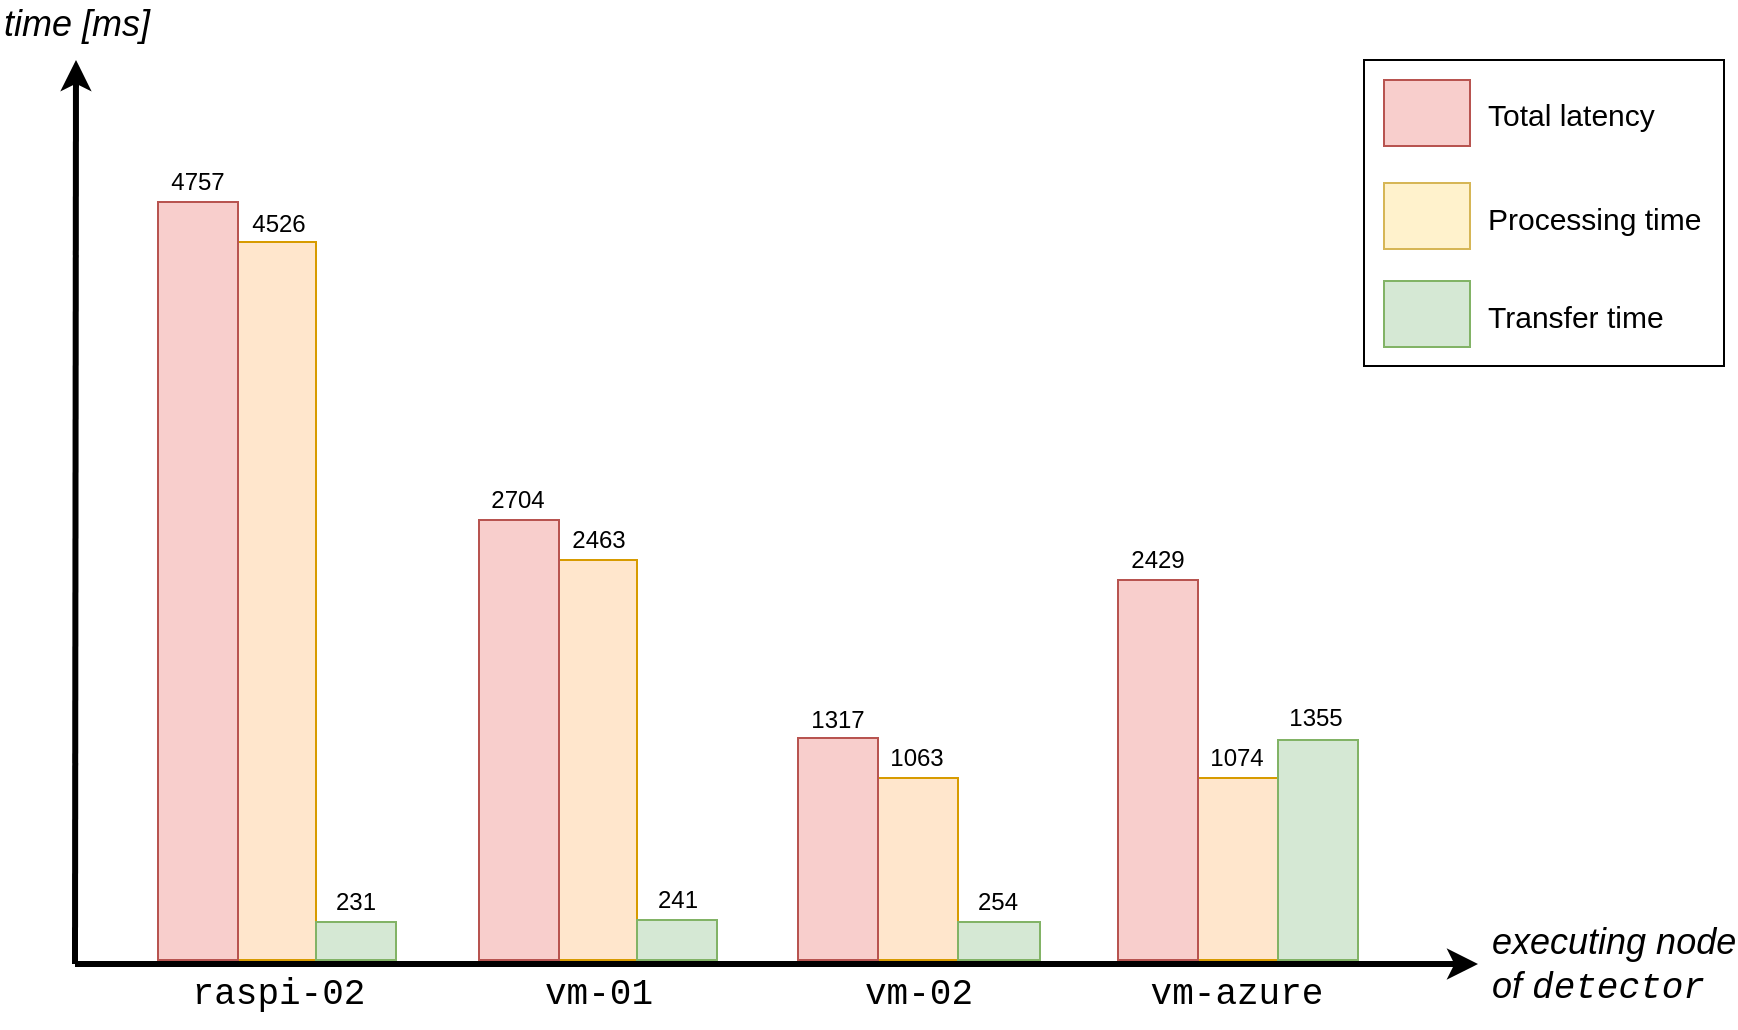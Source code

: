 <mxfile version="11.3.0" type="device" pages="1"><diagram id="07fea595-8f29-1299-0266-81d95cde20df" name="Page-1"><mxGraphModel dx="-1232" dy="176" grid="1" gridSize="10" guides="1" tooltips="1" connect="1" arrows="1" fold="0" page="1" pageScale="1" pageWidth="1169" pageHeight="827" background="#ffffff" math="0" shadow="0"><root><mxCell id="0"/><mxCell id="1" parent="0"/><mxCell id="723" value="" style="whiteSpace=wrap;fillColor=#ffe6cc;gradientDirection=east;strokeColor=#d79b00;html=1;" parent="1" vertex="1"><mxGeometry x="2480" y="1241" width="39" height="359" as="geometry"/></mxCell><mxCell id="727" value="" style="edgeStyle=none;html=1;fontColor=#000000;strokeWidth=3;strokeColor=#000000;" parent="1" edge="1"><mxGeometry width="100" height="100" relative="1" as="geometry"><mxPoint x="2398.5" y="1602" as="sourcePoint"/><mxPoint x="2399" y="1150" as="targetPoint"/></mxGeometry></mxCell><mxCell id="734" value="" style="edgeStyle=none;html=1;fontColor=#000000;strokeWidth=3;strokeColor=#000000;" parent="1" edge="1"><mxGeometry width="100" height="100" relative="1" as="geometry"><mxPoint x="2398.5" y="1602" as="sourcePoint"/><mxPoint x="3100" y="1602" as="targetPoint"/></mxGeometry></mxCell><mxCell id="735" value="executing node&lt;br&gt;of &lt;font face=&quot;Courier New&quot;&gt;detector&lt;/font&gt;" style="text;spacingTop=-5;html=1;fontSize=18;fontStyle=2;fontColor=#000000;strokeColor=none;" parent="1" vertex="1"><mxGeometry x="3105" y="1578.5" width="100" height="51" as="geometry"/></mxCell><mxCell id="736" value="raspi-02" style="text;spacingTop=-5;align=center;verticalAlign=middle;fontStyle=0;html=1;fontSize=18;fontColor=#000000;strokeColor=none;fontFamily=Courier New;" parent="1" vertex="1"><mxGeometry x="2465" y="1604" width="70" height="30" as="geometry"/></mxCell><mxCell id="737" value="vm-01" style="text;spacingTop=-5;align=center;verticalAlign=middle;fontStyle=0;html=1;fontSize=18;fontColor=#000000;strokeColor=none;fontFamily=Courier New;" parent="1" vertex="1"><mxGeometry x="2630" y="1604" width="60" height="30" as="geometry"/></mxCell><mxCell id="738" value="vm-02" style="text;spacingTop=-5;align=center;verticalAlign=middle;fontStyle=0;html=1;fontSize=18;fontColor=#000000;strokeColor=none;fontFamily=Courier New;" parent="1" vertex="1"><mxGeometry x="2795" y="1604" width="50" height="30" as="geometry"/></mxCell><mxCell id="745" value="time [ms]" style="text;spacingTop=-5;html=1;fontSize=18;fontStyle=2;fontColor=#000000;" parent="1" vertex="1"><mxGeometry x="2361" y="1120" width="80" height="20" as="geometry"/></mxCell><mxCell id="752" value="vm-azure" style="text;spacingTop=-5;align=center;verticalAlign=middle;fontStyle=0;html=1;fontSize=18;fontColor=#000000;strokeColor=none;fontFamily=Courier New;" parent="1" vertex="1"><mxGeometry x="2937.5" y="1604" width="83" height="30" as="geometry"/></mxCell><mxCell id="hRJcA0MZrvhXxKCgw7tp-752" value="" style="whiteSpace=wrap;fillColor=#d5e8d4;gradientDirection=east;strokeColor=#82b366;html=1;" parent="1" vertex="1"><mxGeometry x="2519" y="1581" width="40" height="19" as="geometry"/></mxCell><mxCell id="hRJcA0MZrvhXxKCgw7tp-753" value="" style="whiteSpace=wrap;fillColor=#f8cecc;gradientDirection=east;strokeColor=#b85450;html=1;" parent="1" vertex="1"><mxGeometry x="2440" y="1221" width="40" height="379" as="geometry"/></mxCell><mxCell id="hRJcA0MZrvhXxKCgw7tp-772" value="" style="rounded=0;whiteSpace=wrap;html=1;fontFamily=Courier New;fillColor=none;container=1;" parent="1" vertex="1"><mxGeometry x="3043" y="1150" width="180" height="153" as="geometry"/></mxCell><mxCell id="743" value="Processing time" style="text;spacingTop=-5;html=1;fontColor=#000000;fontSize=15;" parent="hRJcA0MZrvhXxKCgw7tp-772" vertex="1"><mxGeometry x="60" y="68.5" width="110" height="20" as="geometry"/></mxCell><mxCell id="744" value="Transfer time" style="text;spacingTop=-5;html=1;fontColor=#000000;fontSize=15;" parent="hRJcA0MZrvhXxKCgw7tp-772" vertex="1"><mxGeometry x="60" y="117.5" width="90" height="20" as="geometry"/></mxCell><mxCell id="hRJcA0MZrvhXxKCgw7tp-756" value="" style="whiteSpace=wrap;fillColor=#fff2cc;gradientDirection=east;strokeColor=#d6b656;html=1;" parent="hRJcA0MZrvhXxKCgw7tp-772" vertex="1"><mxGeometry x="10" y="61.5" width="43" height="33" as="geometry"/></mxCell><mxCell id="hRJcA0MZrvhXxKCgw7tp-757" value="" style="whiteSpace=wrap;fillColor=#d5e8d4;gradientDirection=east;strokeColor=#82b366;html=1;" parent="hRJcA0MZrvhXxKCgw7tp-772" vertex="1"><mxGeometry x="10" y="110.5" width="43" height="33" as="geometry"/></mxCell><mxCell id="hRJcA0MZrvhXxKCgw7tp-758" value="" style="whiteSpace=wrap;fillColor=#f8cecc;gradientDirection=east;strokeColor=#b85450;html=1;" parent="hRJcA0MZrvhXxKCgw7tp-772" vertex="1"><mxGeometry x="10" y="10" width="43" height="33" as="geometry"/></mxCell><mxCell id="hRJcA0MZrvhXxKCgw7tp-771" value="Total latency" style="text;spacingTop=-5;html=1;fontColor=#000000;fontSize=15;" parent="hRJcA0MZrvhXxKCgw7tp-772" vertex="1"><mxGeometry x="60" y="17" width="100" height="20" as="geometry"/></mxCell><mxCell id="hRJcA0MZrvhXxKCgw7tp-778" value="4526" style="text;html=1;strokeColor=none;fillColor=none;align=center;verticalAlign=middle;whiteSpace=wrap;rounded=0;fontFamily=Helvetica;" parent="1" vertex="1"><mxGeometry x="2481" y="1222" width="39" height="20" as="geometry"/></mxCell><mxCell id="hRJcA0MZrvhXxKCgw7tp-779" value="231" style="text;html=1;strokeColor=none;fillColor=none;align=center;verticalAlign=middle;whiteSpace=wrap;rounded=0;fontFamily=Helvetica;" parent="1" vertex="1"><mxGeometry x="2519" y="1560.5" width="40" height="20" as="geometry"/></mxCell><mxCell id="hRJcA0MZrvhXxKCgw7tp-780" value="4757" style="text;html=1;strokeColor=none;fillColor=none;align=center;verticalAlign=middle;whiteSpace=wrap;rounded=0;fontFamily=Helvetica;" parent="1" vertex="1"><mxGeometry x="2440" y="1201" width="40" height="20" as="geometry"/></mxCell><mxCell id="hRJcA0MZrvhXxKCgw7tp-781" value="2463" style="text;html=1;strokeColor=none;fillColor=none;align=center;verticalAlign=middle;whiteSpace=wrap;rounded=0;fontFamily=Helvetica;" parent="1" vertex="1"><mxGeometry x="2640.5" y="1380" width="39" height="20" as="geometry"/></mxCell><mxCell id="hRJcA0MZrvhXxKCgw7tp-782" value="241" style="text;html=1;strokeColor=none;fillColor=none;align=center;verticalAlign=middle;whiteSpace=wrap;rounded=0;fontFamily=Helvetica;" parent="1" vertex="1"><mxGeometry x="2679.5" y="1560" width="40" height="20" as="geometry"/></mxCell><mxCell id="hRJcA0MZrvhXxKCgw7tp-783" value="" style="whiteSpace=wrap;fillColor=#ffe6cc;gradientDirection=east;strokeColor=#d79b00;html=1;" parent="1" vertex="1"><mxGeometry x="2640.5" y="1400" width="39" height="200" as="geometry"/></mxCell><mxCell id="hRJcA0MZrvhXxKCgw7tp-784" value="" style="whiteSpace=wrap;fillColor=#d5e8d4;gradientDirection=east;strokeColor=#82b366;html=1;" parent="1" vertex="1"><mxGeometry x="2679.5" y="1580" width="40" height="20" as="geometry"/></mxCell><mxCell id="hRJcA0MZrvhXxKCgw7tp-785" value="" style="whiteSpace=wrap;fillColor=#f8cecc;gradientDirection=east;strokeColor=#b85450;html=1;" parent="1" vertex="1"><mxGeometry x="2600.5" y="1380" width="40" height="220" as="geometry"/></mxCell><mxCell id="hRJcA0MZrvhXxKCgw7tp-786" value="2704" style="text;html=1;strokeColor=none;fillColor=none;align=center;verticalAlign=middle;whiteSpace=wrap;rounded=0;fontFamily=Helvetica;" parent="1" vertex="1"><mxGeometry x="2600" y="1360" width="40" height="20" as="geometry"/></mxCell><mxCell id="hRJcA0MZrvhXxKCgw7tp-787" value="1063" style="text;html=1;strokeColor=none;fillColor=none;align=center;verticalAlign=middle;whiteSpace=wrap;rounded=0;fontFamily=Helvetica;" parent="1" vertex="1"><mxGeometry x="2800" y="1489" width="39" height="20" as="geometry"/></mxCell><mxCell id="hRJcA0MZrvhXxKCgw7tp-788" value="254" style="text;html=1;strokeColor=none;fillColor=none;align=center;verticalAlign=middle;whiteSpace=wrap;rounded=0;fontFamily=Helvetica;" parent="1" vertex="1"><mxGeometry x="2839.5" y="1560.5" width="40" height="20" as="geometry"/></mxCell><mxCell id="hRJcA0MZrvhXxKCgw7tp-789" value="" style="whiteSpace=wrap;fillColor=#ffe6cc;gradientDirection=east;strokeColor=#d79b00;html=1;" parent="1" vertex="1"><mxGeometry x="2800" y="1509" width="40" height="91" as="geometry"/></mxCell><mxCell id="hRJcA0MZrvhXxKCgw7tp-790" value="" style="whiteSpace=wrap;fillColor=#d5e8d4;gradientDirection=east;strokeColor=#82b366;html=1;" parent="1" vertex="1"><mxGeometry x="2840" y="1581" width="41" height="19" as="geometry"/></mxCell><mxCell id="hRJcA0MZrvhXxKCgw7tp-791" value="" style="whiteSpace=wrap;fillColor=#f8cecc;gradientDirection=east;strokeColor=#b85450;html=1;" parent="1" vertex="1"><mxGeometry x="2760" y="1489" width="40" height="111" as="geometry"/></mxCell><mxCell id="hRJcA0MZrvhXxKCgw7tp-792" value="1317" style="text;html=1;strokeColor=none;fillColor=none;align=center;verticalAlign=middle;whiteSpace=wrap;rounded=0;fontFamily=Helvetica;" parent="1" vertex="1"><mxGeometry x="2760" y="1470" width="40" height="20" as="geometry"/></mxCell><mxCell id="hRJcA0MZrvhXxKCgw7tp-793" value="1074" style="text;html=1;strokeColor=none;fillColor=none;align=center;verticalAlign=middle;whiteSpace=wrap;rounded=0;fontFamily=Helvetica;" parent="1" vertex="1"><mxGeometry x="2959.5" y="1489" width="39" height="20" as="geometry"/></mxCell><mxCell id="hRJcA0MZrvhXxKCgw7tp-794" value="1355" style="text;html=1;strokeColor=none;fillColor=none;align=center;verticalAlign=middle;whiteSpace=wrap;rounded=0;fontFamily=Helvetica;" parent="1" vertex="1"><mxGeometry x="2998.5" y="1469" width="40" height="20" as="geometry"/></mxCell><mxCell id="hRJcA0MZrvhXxKCgw7tp-795" value="" style="whiteSpace=wrap;fillColor=#ffe6cc;gradientDirection=east;strokeColor=#d79b00;html=1;" parent="1" vertex="1"><mxGeometry x="2960" y="1509" width="41" height="91" as="geometry"/></mxCell><mxCell id="hRJcA0MZrvhXxKCgw7tp-796" value="" style="whiteSpace=wrap;fillColor=#d5e8d4;gradientDirection=east;strokeColor=#82b366;html=1;" parent="1" vertex="1"><mxGeometry x="3000" y="1490" width="40" height="110" as="geometry"/></mxCell><mxCell id="hRJcA0MZrvhXxKCgw7tp-797" value="" style="whiteSpace=wrap;fillColor=#f8cecc;gradientDirection=east;strokeColor=#b85450;html=1;" parent="1" vertex="1"><mxGeometry x="2920" y="1410" width="40" height="190" as="geometry"/></mxCell><mxCell id="hRJcA0MZrvhXxKCgw7tp-798" value="2429" style="text;html=1;strokeColor=none;fillColor=none;align=center;verticalAlign=middle;whiteSpace=wrap;rounded=0;fontFamily=Helvetica;" parent="1" vertex="1"><mxGeometry x="2920" y="1390" width="40" height="20" as="geometry"/></mxCell></root></mxGraphModel></diagram></mxfile>